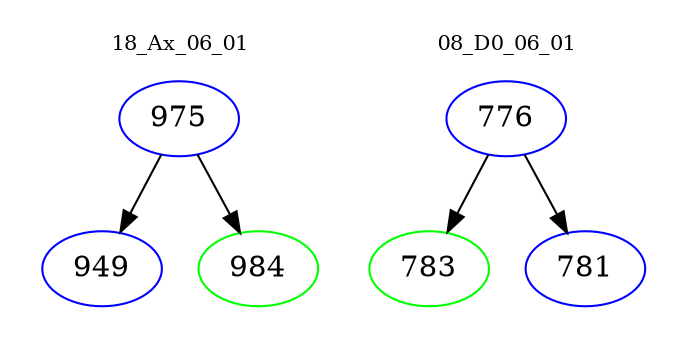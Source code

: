 digraph{
subgraph cluster_0 {
color = white
label = "18_Ax_06_01";
fontsize=10;
T0_975 [label="975", color="blue"]
T0_975 -> T0_949 [color="black"]
T0_949 [label="949", color="blue"]
T0_975 -> T0_984 [color="black"]
T0_984 [label="984", color="green"]
}
subgraph cluster_1 {
color = white
label = "08_D0_06_01";
fontsize=10;
T1_776 [label="776", color="blue"]
T1_776 -> T1_783 [color="black"]
T1_783 [label="783", color="green"]
T1_776 -> T1_781 [color="black"]
T1_781 [label="781", color="blue"]
}
}
